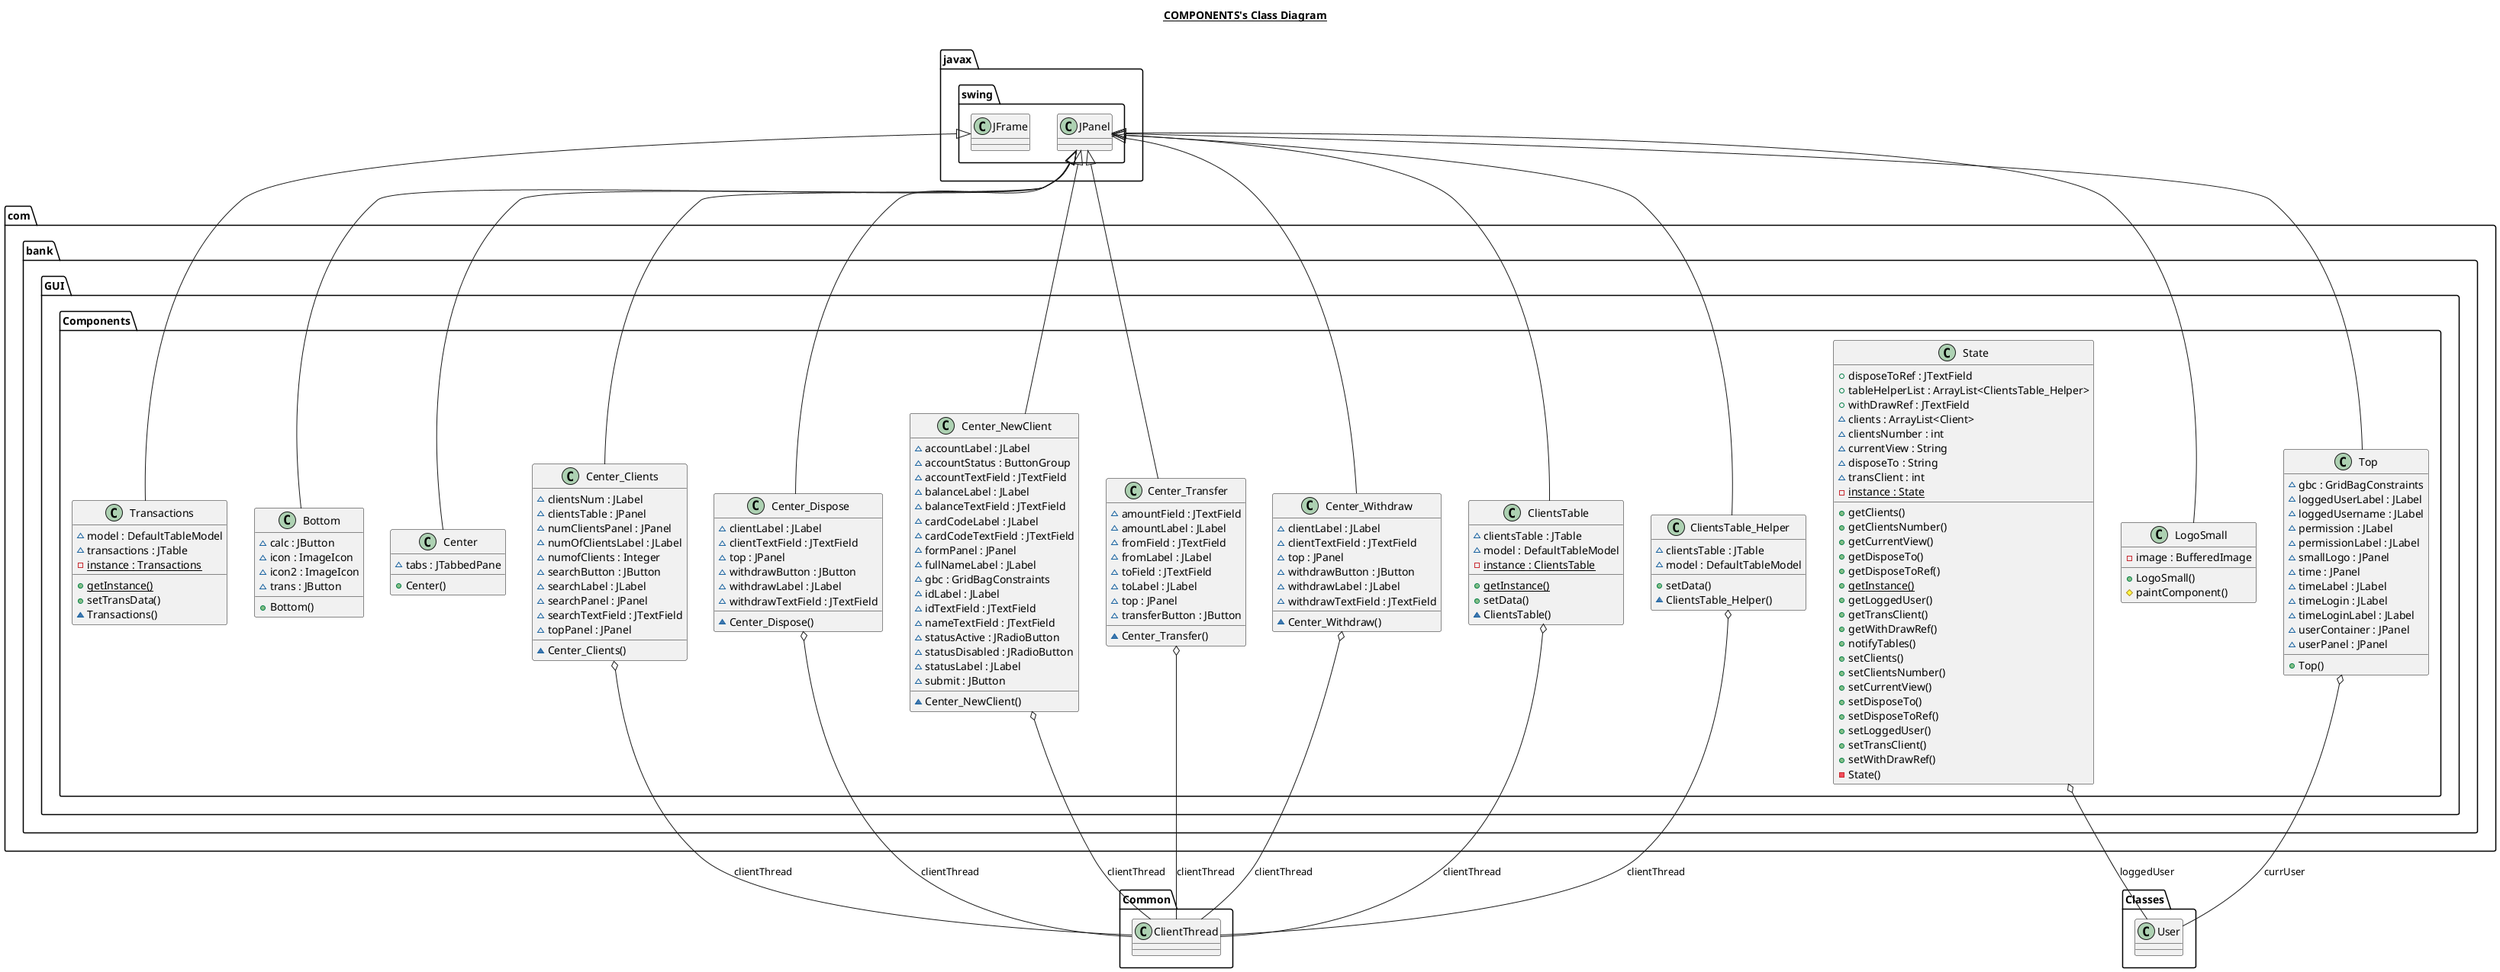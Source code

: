 @startuml

title __COMPONENTS's Class Diagram__\n

  namespace com.bank.GUI {
    namespace Components {
      class com.bank.GUI.Components.Bottom {
          ~ calc : JButton
          ~ icon : ImageIcon
          ~ icon2 : ImageIcon
          ~ trans : JButton
          + Bottom()
      }
    }
  }
  

  namespace com.bank.GUI {

      class com.bank.GUI.Components.Center {
          ~ tabs : JTabbedPane
          + Center()
      }

  }
  

  namespace com.bank.GUI {

      class com.bank.GUI.Components.Center_Clients {
          ~ clientsNum : JLabel
          ~ clientsTable : JPanel
          ~ numClientsPanel : JPanel
          ~ numOfClientsLabel : JLabel
          ~ numofClients : Integer
          ~ searchButton : JButton
          ~ searchLabel : JLabel
          ~ searchPanel : JPanel
          ~ searchTextField : JTextField
          ~ topPanel : JPanel
          ~ Center_Clients()
      }

  }
  

  namespace com.bank.GUI {

      class com.bank.GUI.Components.Center_Dispose {
          ~ clientLabel : JLabel
          ~ clientTextField : JTextField
          ~ top : JPanel
          ~ withdrawButton : JButton
          ~ withdrawLabel : JLabel
          ~ withdrawTextField : JTextField
          ~ Center_Dispose()
      }

  }
  

  namespace com.bank.GUI {
      class com.bank.GUI.Components.Center_NewClient {
          ~ accountLabel : JLabel
          ~ accountStatus : ButtonGroup
          ~ accountTextField : JTextField
          ~ balanceLabel : JLabel
          ~ balanceTextField : JTextField
          ~ cardCodeLabel : JLabel
          ~ cardCodeTextField : JTextField
          ~ formPanel : JPanel
          ~ fullNameLabel : JLabel
          ~ gbc : GridBagConstraints
          ~ idLabel : JLabel
          ~ idTextField : JTextField
          ~ nameTextField : JTextField
          ~ statusActive : JRadioButton
          ~ statusDisabled : JRadioButton
          ~ statusLabel : JLabel
          ~ submit : JButton
          ~ Center_NewClient()
      }

  }
  

  namespace com.bank.GUI {

      class com.bank.GUI.Components.Center_Transfer {
          ~ amountField : JTextField
          ~ amountLabel : JLabel
          ~ fromField : JTextField
          ~ fromLabel : JLabel
          ~ toField : JTextField
          ~ toLabel : JLabel
          ~ top : JPanel
          ~ transferButton : JButton
          ~ Center_Transfer()
      }

  }
  

  namespace com.bank.GUI {

      class com.bank.GUI.Components.Center_Withdraw {
          ~ clientLabel : JLabel
          ~ clientTextField : JTextField
          ~ top : JPanel
          ~ withdrawButton : JButton
          ~ withdrawLabel : JLabel
          ~ withdrawTextField : JTextField
          ~ Center_Withdraw()
      }

  }
  

  namespace com.bank.GUI {

      class com.bank.GUI.Components.ClientsTable {
          ~ clientsTable : JTable
          ~ model : DefaultTableModel
          {static} - instance : ClientsTable
          {static} + getInstance()
          + setData()
          ~ ClientsTable()
      }

  }
  

  namespace com.bank.GUI {

      class com.bank.GUI.Components.ClientsTable_Helper {
          ~ clientsTable : JTable
          ~ model : DefaultTableModel
          + setData()
          ~ ClientsTable_Helper()
      }

  }
  

  namespace com.bank.GUI {

      class com.bank.GUI.Components.LogoSmall {
          - image : BufferedImage
          + LogoSmall()
          # paintComponent()
      }

  }
  

  namespace com.bank.GUI {

      class com.bank.GUI.Components.State {
          + disposeToRef : JTextField
          + tableHelperList : ArrayList<ClientsTable_Helper>
          + withDrawRef : JTextField
          ~ clients : ArrayList<Client>
          ~ clientsNumber : int
          ~ currentView : String
          ~ disposeTo : String
          ~ transClient : int
          {static} - instance : State
          + getClients()
          + getClientsNumber()
          + getCurrentView()
          + getDisposeTo()
          + getDisposeToRef()
          {static} + getInstance()
          + getLoggedUser()
          + getTransClient()
          + getWithDrawRef()
          + notifyTables()
          + setClients()
          + setClientsNumber()
          + setCurrentView()
          + setDisposeTo()
          + setDisposeToRef()
          + setLoggedUser()
          + setTransClient()
          + setWithDrawRef()
          - State()
      }

  }
  

  namespace com.bank.GUI {

      class com.bank.GUI.Components.Top {
          ~ gbc : GridBagConstraints
          ~ loggedUserLabel : JLabel
          ~ loggedUsername : JLabel
          ~ permission : JLabel
          ~ permissionLabel : JLabel
          ~ smallLogo : JPanel
          ~ time : JPanel
          ~ timeLabel : JLabel
          ~ timeLogin : JLabel
          ~ timeLoginLabel : JLabel
          ~ userContainer : JPanel
          ~ userPanel : JPanel
          + Top()
      }

  }
  

  namespace com.bank.GUI {

      class com.bank.GUI.Components.Transactions {
          ~ model : DefaultTableModel
          ~ transactions : JTable
          {static} - instance : Transactions
          {static} + getInstance()
          + setTransData()
          ~ Transactions()
      }

  }
  

  com.bank.GUI.Components.Bottom -up-|> javax.swing.JPanel
  com.bank.GUI.Components.Center -up-|> javax.swing.JPanel
  com.bank.GUI.Components.Center_Clients -up-|> javax.swing.JPanel
  com.bank.GUI.Components.Center_Clients o-- Common.ClientThread : clientThread
  com.bank.GUI.Components.Center_Dispose -up-|> javax.swing.JPanel
  com.bank.GUI.Components.Center_Dispose o-- Common.ClientThread : clientThread
  com.bank.GUI.Components.Center_NewClient -up-|> javax.swing.JPanel
  com.bank.GUI.Components.Center_NewClient o-- Common.ClientThread : clientThread
  com.bank.GUI.Components.Center_Transfer -up-|> javax.swing.JPanel
  com.bank.GUI.Components.Center_Transfer o-- Common.ClientThread : clientThread
  com.bank.GUI.Components.Center_Withdraw -up-|> javax.swing.JPanel
  com.bank.GUI.Components.Center_Withdraw o-- Common.ClientThread : clientThread
  com.bank.GUI.Components.ClientsTable -up-|> javax.swing.JPanel
  com.bank.GUI.Components.ClientsTable o-- Common.ClientThread : clientThread
  com.bank.GUI.Components.ClientsTable_Helper -up-|> javax.swing.JPanel
  com.bank.GUI.Components.ClientsTable_Helper o-- Common.ClientThread : clientThread
  com.bank.GUI.Components.LogoSmall -up-|> javax.swing.JPanel
  com.bank.GUI.Components.State o-- Classes.User : loggedUser
  com.bank.GUI.Components.Top -up-|> javax.swing.JPanel
  com.bank.GUI.Components.Top o-- Classes.User : currUser
  com.bank.GUI.Components.Transactions -up-|> javax.swing.JFrame



@enduml
